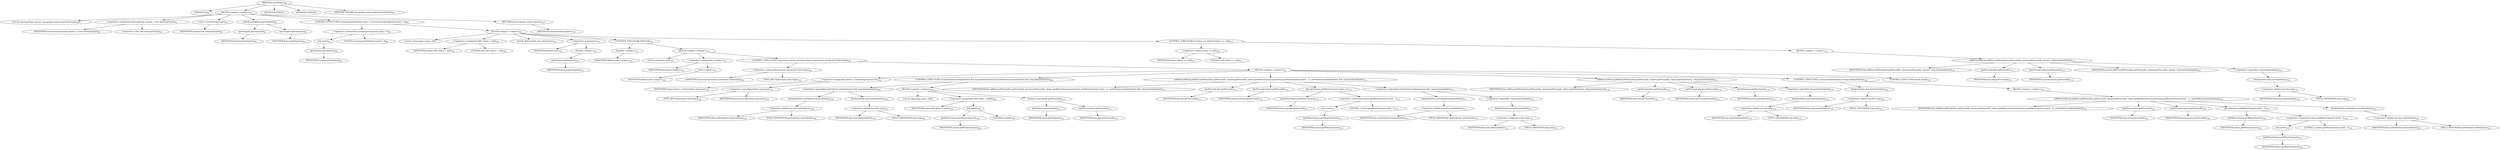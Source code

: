digraph "createProxy" {  
"141" [label = <(METHOD,createProxy)<SUB>90</SUB>> ]
"14" [label = <(PARAM,this)<SUB>90</SUB>> ]
"142" [label = <(BLOCK,&lt;empty&gt;,&lt;empty&gt;)<SUB>90</SUB>> ]
"12" [label = <(LOCAL,InterceptType answer: org.apache.camel.model.InterceptType)> ]
"143" [label = <(&lt;operator&gt;.assignment,InterceptType answer = new InterceptType())<SUB>91</SUB>> ]
"144" [label = <(IDENTIFIER,answer,InterceptType answer = new InterceptType())<SUB>91</SUB>> ]
"145" [label = <(&lt;operator&gt;.alloc,new InterceptType())<SUB>91</SUB>> ]
"146" [label = <(&lt;init&gt;,new InterceptType())<SUB>91</SUB>> ]
"11" [label = <(IDENTIFIER,answer,new InterceptType())<SUB>91</SUB>> ]
"147" [label = <(addAll,addAll(this.getOutputs()))<SUB>92</SUB>> ]
"148" [label = <(getOutputs,getOutputs())<SUB>92</SUB>> ]
"149" [label = <(IDENTIFIER,answer,getOutputs())<SUB>92</SUB>> ]
"150" [label = <(getOutputs,getOutputs())<SUB>92</SUB>> ]
"13" [label = <(IDENTIFIER,this,getOutputs())<SUB>92</SUB>> ]
"151" [label = <(CONTROL_STRUCTURE,if (answer.getOutputs().size() &gt; 0),if (answer.getOutputs().size() &gt; 0))<SUB>98</SUB>> ]
"152" [label = <(&lt;operator&gt;.greaterThan,answer.getOutputs().size() &gt; 0)<SUB>98</SUB>> ]
"153" [label = <(size,size())<SUB>98</SUB>> ]
"154" [label = <(getOutputs,getOutputs())<SUB>98</SUB>> ]
"155" [label = <(IDENTIFIER,answer,getOutputs())<SUB>98</SUB>> ]
"156" [label = <(LITERAL,0,answer.getOutputs().size() &gt; 0)<SUB>98</SUB>> ]
"157" [label = <(BLOCK,&lt;empty&gt;,&lt;empty&gt;)<SUB>98</SUB>> ]
"158" [label = <(LOCAL,ChoiceType choice: ANY)> ]
"159" [label = <(&lt;operator&gt;.assignment,ANY choice = null)<SUB>100</SUB>> ]
"160" [label = <(IDENTIFIER,choice,ANY choice = null)<SUB>100</SUB>> ]
"161" [label = <(LITERAL,null,ANY choice = null)<SUB>100</SUB>> ]
"162" [label = <(LOCAL,$iterLocal0: java.util.Iterator)<SUB>101</SUB>> ]
"163" [label = <(&lt;operator&gt;.assignment,)<SUB>101</SUB>> ]
"164" [label = <(IDENTIFIER,$iterLocal0,)<SUB>101</SUB>> ]
"165" [label = <(iterator,&lt;empty&gt;)<SUB>101</SUB>> ]
"166" [label = <(getOutputs,getOutputs())<SUB>101</SUB>> ]
"167" [label = <(IDENTIFIER,answer,getOutputs())<SUB>101</SUB>> ]
"168" [label = <(CONTROL_STRUCTURE,FOR,FOR)<SUB>101</SUB>> ]
"169" [label = <(hasNext,&lt;empty&gt;)<SUB>101</SUB>> ]
"170" [label = <(IDENTIFIER,$iterLocal0,&lt;empty&gt;)<SUB>101</SUB>> ]
"171" [label = <(BLOCK,&lt;empty&gt;,&lt;empty&gt;)<SUB>101</SUB>> ]
"172" [label = <(LOCAL,processor: ANY)<SUB>101</SUB>> ]
"173" [label = <(&lt;operator&gt;.assignment,&lt;empty&gt;)<SUB>101</SUB>> ]
"174" [label = <(IDENTIFIER,processor,&lt;empty&gt;)<SUB>101</SUB>> ]
"175" [label = <(next,&lt;empty&gt;)<SUB>101</SUB>> ]
"176" [label = <(IDENTIFIER,$iterLocal0,&lt;empty&gt;)<SUB>101</SUB>> ]
"177" [label = <(CONTROL_STRUCTURE,if (processor instanceof ChoiceType),if (processor instanceof ChoiceType))<SUB>102</SUB>> ]
"178" [label = <(&lt;operator&gt;.instanceOf,processor instanceof ChoiceType)<SUB>102</SUB>> ]
"179" [label = <(IDENTIFIER,processor,processor instanceof ChoiceType)<SUB>102</SUB>> ]
"180" [label = <(TYPE_REF,ChoiceType,ChoiceType)<SUB>102</SUB>> ]
"181" [label = <(BLOCK,&lt;empty&gt;,&lt;empty&gt;)<SUB>102</SUB>> ]
"182" [label = <(&lt;operator&gt;.assignment,choice = (ChoiceType) processor)<SUB>104</SUB>> ]
"183" [label = <(IDENTIFIER,choice,choice = (ChoiceType) processor)<SUB>104</SUB>> ]
"184" [label = <(&lt;operator&gt;.cast,(ChoiceType) processor)<SUB>104</SUB>> ]
"185" [label = <(TYPE_REF,ChoiceType,ChoiceType)<SUB>104</SUB>> ]
"186" [label = <(IDENTIFIER,processor,(ChoiceType) processor)<SUB>104</SUB>> ]
"187" [label = <(CONTROL_STRUCTURE,if (usePredicate.booleanValue() &amp;&amp; stop.booleanValue()),if (usePredicate.booleanValue() &amp;&amp; stop.booleanValue()))<SUB>108</SUB>> ]
"188" [label = <(&lt;operator&gt;.logicalAnd,usePredicate.booleanValue() &amp;&amp; stop.booleanValue())<SUB>108</SUB>> ]
"189" [label = <(booleanValue,usePredicate.booleanValue())<SUB>108</SUB>> ]
"190" [label = <(&lt;operator&gt;.fieldAccess,this.usePredicate)<SUB>108</SUB>> ]
"191" [label = <(IDENTIFIER,this,usePredicate.booleanValue())<SUB>108</SUB>> ]
"192" [label = <(FIELD_IDENTIFIER,usePredicate,usePredicate)<SUB>108</SUB>> ]
"193" [label = <(booleanValue,stop.booleanValue())<SUB>108</SUB>> ]
"194" [label = <(&lt;operator&gt;.fieldAccess,this.stop)<SUB>108</SUB>> ]
"195" [label = <(IDENTIFIER,this,stop.booleanValue())<SUB>108</SUB>> ]
"196" [label = <(FIELD_IDENTIFIER,stop,stop)<SUB>108</SUB>> ]
"197" [label = <(BLOCK,&lt;empty&gt;,&lt;empty&gt;)<SUB>108</SUB>> ]
"198" [label = <(LOCAL,WhenType when: ANY)> ]
"199" [label = <(&lt;operator&gt;.assignment,ANY when = get(0))<SUB>109</SUB>> ]
"200" [label = <(IDENTIFIER,when,ANY when = get(0))<SUB>109</SUB>> ]
"201" [label = <(get,get(0))<SUB>109</SUB>> ]
"202" [label = <(getWhenClauses,getWhenClauses())<SUB>109</SUB>> ]
"203" [label = <(IDENTIFIER,choice,getWhenClauses())<SUB>109</SUB>> ]
"204" [label = <(LITERAL,0,get(0))<SUB>109</SUB>> ]
"205" [label = <(remove,remove(this.getProceed()))<SUB>110</SUB>> ]
"206" [label = <(getOutputs,getOutputs())<SUB>110</SUB>> ]
"207" [label = <(IDENTIFIER,when,getOutputs())<SUB>110</SUB>> ]
"208" [label = <(getProceed,this.getProceed())<SUB>110</SUB>> ]
"15" [label = <(IDENTIFIER,this,this.getProceed())<SUB>110</SUB>> ]
"209" [label = <(addProceedProxy,addProceedProxy(this.getProceed(), answer.getProceed(), choice.getWhenClauses().get(choice.getWhenClauses().size() - 1), usePredicate.booleanValue() &amp;&amp; !stop.booleanValue()))<SUB>114</SUB>> ]
"17" [label = <(IDENTIFIER,this,addProceedProxy(this.getProceed(), answer.getProceed(), choice.getWhenClauses().get(choice.getWhenClauses().size() - 1), usePredicate.booleanValue() &amp;&amp; !stop.booleanValue()))<SUB>114</SUB>> ]
"210" [label = <(getProceed,this.getProceed())<SUB>114</SUB>> ]
"16" [label = <(IDENTIFIER,this,this.getProceed())<SUB>114</SUB>> ]
"211" [label = <(getProceed,answer.getProceed())<SUB>114</SUB>> ]
"212" [label = <(IDENTIFIER,answer,answer.getProceed())<SUB>114</SUB>> ]
"213" [label = <(get,get(choice.getWhenClauses().size() - 1))<SUB>115</SUB>> ]
"214" [label = <(getWhenClauses,getWhenClauses())<SUB>115</SUB>> ]
"215" [label = <(IDENTIFIER,choice,getWhenClauses())<SUB>115</SUB>> ]
"216" [label = <(&lt;operator&gt;.subtraction,choice.getWhenClauses().size() - 1)<SUB>115</SUB>> ]
"217" [label = <(size,size())<SUB>115</SUB>> ]
"218" [label = <(getWhenClauses,getWhenClauses())<SUB>115</SUB>> ]
"219" [label = <(IDENTIFIER,choice,getWhenClauses())<SUB>115</SUB>> ]
"220" [label = <(LITERAL,1,choice.getWhenClauses().size() - 1)<SUB>115</SUB>> ]
"221" [label = <(&lt;operator&gt;.logicalAnd,usePredicate.booleanValue() &amp;&amp; !stop.booleanValue())<SUB>115</SUB>> ]
"222" [label = <(booleanValue,usePredicate.booleanValue())<SUB>115</SUB>> ]
"223" [label = <(&lt;operator&gt;.fieldAccess,this.usePredicate)<SUB>115</SUB>> ]
"224" [label = <(IDENTIFIER,this,usePredicate.booleanValue())<SUB>115</SUB>> ]
"225" [label = <(FIELD_IDENTIFIER,usePredicate,usePredicate)<SUB>115</SUB>> ]
"226" [label = <(&lt;operator&gt;.logicalNot,!stop.booleanValue())<SUB>115</SUB>> ]
"227" [label = <(booleanValue,stop.booleanValue())<SUB>115</SUB>> ]
"228" [label = <(&lt;operator&gt;.fieldAccess,this.stop)<SUB>115</SUB>> ]
"229" [label = <(IDENTIFIER,this,stop.booleanValue())<SUB>115</SUB>> ]
"230" [label = <(FIELD_IDENTIFIER,stop,stop)<SUB>115</SUB>> ]
"231" [label = <(addProceedProxy,addProceedProxy(this.getProceed(), answer.getProceed(), choice.getOtherwise(), !stop.booleanValue()))<SUB>118</SUB>> ]
"19" [label = <(IDENTIFIER,this,addProceedProxy(this.getProceed(), answer.getProceed(), choice.getOtherwise(), !stop.booleanValue()))<SUB>118</SUB>> ]
"232" [label = <(getProceed,this.getProceed())<SUB>118</SUB>> ]
"18" [label = <(IDENTIFIER,this,this.getProceed())<SUB>118</SUB>> ]
"233" [label = <(getProceed,answer.getProceed())<SUB>118</SUB>> ]
"234" [label = <(IDENTIFIER,answer,answer.getProceed())<SUB>118</SUB>> ]
"235" [label = <(getOtherwise,getOtherwise())<SUB>118</SUB>> ]
"236" [label = <(IDENTIFIER,choice,getOtherwise())<SUB>118</SUB>> ]
"237" [label = <(&lt;operator&gt;.logicalNot,!stop.booleanValue())<SUB>118</SUB>> ]
"238" [label = <(booleanValue,stop.booleanValue())<SUB>118</SUB>> ]
"239" [label = <(&lt;operator&gt;.fieldAccess,this.stop)<SUB>118</SUB>> ]
"240" [label = <(IDENTIFIER,this,stop.booleanValue())<SUB>118</SUB>> ]
"241" [label = <(FIELD_IDENTIFIER,stop,stop)<SUB>118</SUB>> ]
"242" [label = <(CONTROL_STRUCTURE,if (stop.booleanValue()),if (stop.booleanValue()))<SUB>120</SUB>> ]
"243" [label = <(booleanValue,stop.booleanValue())<SUB>120</SUB>> ]
"244" [label = <(&lt;operator&gt;.fieldAccess,this.stop)<SUB>120</SUB>> ]
"245" [label = <(IDENTIFIER,this,stop.booleanValue())<SUB>120</SUB>> ]
"246" [label = <(FIELD_IDENTIFIER,stop,stop)<SUB>120</SUB>> ]
"247" [label = <(BLOCK,&lt;empty&gt;,&lt;empty&gt;)<SUB>120</SUB>> ]
"248" [label = <(addProceedProxy,addProceedProxy(this.getProceed(), answer.getProceed(), choice.getWhenClauses().get(choice.getWhenClauses().size() - 1), usePredicate.booleanValue()))<SUB>124</SUB>> ]
"21" [label = <(IDENTIFIER,this,addProceedProxy(this.getProceed(), answer.getProceed(), choice.getWhenClauses().get(choice.getWhenClauses().size() - 1), usePredicate.booleanValue()))<SUB>124</SUB>> ]
"249" [label = <(getProceed,this.getProceed())<SUB>124</SUB>> ]
"20" [label = <(IDENTIFIER,this,this.getProceed())<SUB>124</SUB>> ]
"250" [label = <(getProceed,answer.getProceed())<SUB>124</SUB>> ]
"251" [label = <(IDENTIFIER,answer,answer.getProceed())<SUB>124</SUB>> ]
"252" [label = <(get,get(choice.getWhenClauses().size() - 1))<SUB>125</SUB>> ]
"253" [label = <(getWhenClauses,getWhenClauses())<SUB>125</SUB>> ]
"254" [label = <(IDENTIFIER,choice,getWhenClauses())<SUB>125</SUB>> ]
"255" [label = <(&lt;operator&gt;.subtraction,choice.getWhenClauses().size() - 1)<SUB>125</SUB>> ]
"256" [label = <(size,size())<SUB>125</SUB>> ]
"257" [label = <(getWhenClauses,getWhenClauses())<SUB>125</SUB>> ]
"258" [label = <(IDENTIFIER,choice,getWhenClauses())<SUB>125</SUB>> ]
"259" [label = <(LITERAL,1,choice.getWhenClauses().size() - 1)<SUB>125</SUB>> ]
"260" [label = <(booleanValue,usePredicate.booleanValue())<SUB>125</SUB>> ]
"261" [label = <(&lt;operator&gt;.fieldAccess,this.usePredicate)<SUB>125</SUB>> ]
"262" [label = <(IDENTIFIER,this,usePredicate.booleanValue())<SUB>125</SUB>> ]
"263" [label = <(FIELD_IDENTIFIER,usePredicate,usePredicate)<SUB>125</SUB>> ]
"264" [label = <(CONTROL_STRUCTURE,break;,break;)<SUB>128</SUB>> ]
"265" [label = <(CONTROL_STRUCTURE,if (choice == null),if (choice == null))<SUB>131</SUB>> ]
"266" [label = <(&lt;operator&gt;.equals,choice == null)<SUB>131</SUB>> ]
"267" [label = <(IDENTIFIER,choice,choice == null)<SUB>131</SUB>> ]
"268" [label = <(LITERAL,null,choice == null)<SUB>131</SUB>> ]
"269" [label = <(BLOCK,&lt;empty&gt;,&lt;empty&gt;)<SUB>131</SUB>> ]
"270" [label = <(addProceedProxy,addProceedProxy(this.getProceed(), answer.getProceed(), answer, !stop.booleanValue()))<SUB>133</SUB>> ]
"23" [label = <(IDENTIFIER,this,addProceedProxy(this.getProceed(), answer.getProceed(), answer, !stop.booleanValue()))<SUB>133</SUB>> ]
"271" [label = <(getProceed,this.getProceed())<SUB>133</SUB>> ]
"22" [label = <(IDENTIFIER,this,this.getProceed())<SUB>133</SUB>> ]
"272" [label = <(getProceed,answer.getProceed())<SUB>133</SUB>> ]
"273" [label = <(IDENTIFIER,answer,answer.getProceed())<SUB>133</SUB>> ]
"274" [label = <(IDENTIFIER,answer,addProceedProxy(this.getProceed(), answer.getProceed(), answer, !stop.booleanValue()))<SUB>133</SUB>> ]
"275" [label = <(&lt;operator&gt;.logicalNot,!stop.booleanValue())<SUB>133</SUB>> ]
"276" [label = <(booleanValue,stop.booleanValue())<SUB>133</SUB>> ]
"277" [label = <(&lt;operator&gt;.fieldAccess,this.stop)<SUB>133</SUB>> ]
"278" [label = <(IDENTIFIER,this,stop.booleanValue())<SUB>133</SUB>> ]
"279" [label = <(FIELD_IDENTIFIER,stop,stop)<SUB>133</SUB>> ]
"280" [label = <(RETURN,return answer;,return answer;)<SUB>137</SUB>> ]
"281" [label = <(IDENTIFIER,answer,return answer;)<SUB>137</SUB>> ]
"282" [label = <(MODIFIER,PUBLIC)> ]
"283" [label = <(MODIFIER,VIRTUAL)> ]
"284" [label = <(METHOD_RETURN,org.apache.camel.model.InterceptType)<SUB>90</SUB>> ]
  "141" -> "14" 
  "141" -> "142" 
  "141" -> "282" 
  "141" -> "283" 
  "141" -> "284" 
  "142" -> "12" 
  "142" -> "143" 
  "142" -> "146" 
  "142" -> "147" 
  "142" -> "151" 
  "142" -> "280" 
  "143" -> "144" 
  "143" -> "145" 
  "146" -> "11" 
  "147" -> "148" 
  "147" -> "150" 
  "148" -> "149" 
  "150" -> "13" 
  "151" -> "152" 
  "151" -> "157" 
  "152" -> "153" 
  "152" -> "156" 
  "153" -> "154" 
  "154" -> "155" 
  "157" -> "158" 
  "157" -> "159" 
  "157" -> "162" 
  "157" -> "163" 
  "157" -> "168" 
  "157" -> "265" 
  "159" -> "160" 
  "159" -> "161" 
  "163" -> "164" 
  "163" -> "165" 
  "165" -> "166" 
  "166" -> "167" 
  "168" -> "169" 
  "168" -> "171" 
  "169" -> "170" 
  "171" -> "172" 
  "171" -> "173" 
  "171" -> "177" 
  "173" -> "174" 
  "173" -> "175" 
  "175" -> "176" 
  "177" -> "178" 
  "177" -> "181" 
  "178" -> "179" 
  "178" -> "180" 
  "181" -> "182" 
  "181" -> "187" 
  "181" -> "209" 
  "181" -> "231" 
  "181" -> "242" 
  "181" -> "264" 
  "182" -> "183" 
  "182" -> "184" 
  "184" -> "185" 
  "184" -> "186" 
  "187" -> "188" 
  "187" -> "197" 
  "188" -> "189" 
  "188" -> "193" 
  "189" -> "190" 
  "190" -> "191" 
  "190" -> "192" 
  "193" -> "194" 
  "194" -> "195" 
  "194" -> "196" 
  "197" -> "198" 
  "197" -> "199" 
  "197" -> "205" 
  "199" -> "200" 
  "199" -> "201" 
  "201" -> "202" 
  "201" -> "204" 
  "202" -> "203" 
  "205" -> "206" 
  "205" -> "208" 
  "206" -> "207" 
  "208" -> "15" 
  "209" -> "17" 
  "209" -> "210" 
  "209" -> "211" 
  "209" -> "213" 
  "209" -> "221" 
  "210" -> "16" 
  "211" -> "212" 
  "213" -> "214" 
  "213" -> "216" 
  "214" -> "215" 
  "216" -> "217" 
  "216" -> "220" 
  "217" -> "218" 
  "218" -> "219" 
  "221" -> "222" 
  "221" -> "226" 
  "222" -> "223" 
  "223" -> "224" 
  "223" -> "225" 
  "226" -> "227" 
  "227" -> "228" 
  "228" -> "229" 
  "228" -> "230" 
  "231" -> "19" 
  "231" -> "232" 
  "231" -> "233" 
  "231" -> "235" 
  "231" -> "237" 
  "232" -> "18" 
  "233" -> "234" 
  "235" -> "236" 
  "237" -> "238" 
  "238" -> "239" 
  "239" -> "240" 
  "239" -> "241" 
  "242" -> "243" 
  "242" -> "247" 
  "243" -> "244" 
  "244" -> "245" 
  "244" -> "246" 
  "247" -> "248" 
  "248" -> "21" 
  "248" -> "249" 
  "248" -> "250" 
  "248" -> "252" 
  "248" -> "260" 
  "249" -> "20" 
  "250" -> "251" 
  "252" -> "253" 
  "252" -> "255" 
  "253" -> "254" 
  "255" -> "256" 
  "255" -> "259" 
  "256" -> "257" 
  "257" -> "258" 
  "260" -> "261" 
  "261" -> "262" 
  "261" -> "263" 
  "265" -> "266" 
  "265" -> "269" 
  "266" -> "267" 
  "266" -> "268" 
  "269" -> "270" 
  "270" -> "23" 
  "270" -> "271" 
  "270" -> "272" 
  "270" -> "274" 
  "270" -> "275" 
  "271" -> "22" 
  "272" -> "273" 
  "275" -> "276" 
  "276" -> "277" 
  "277" -> "278" 
  "277" -> "279" 
  "280" -> "281" 
}
